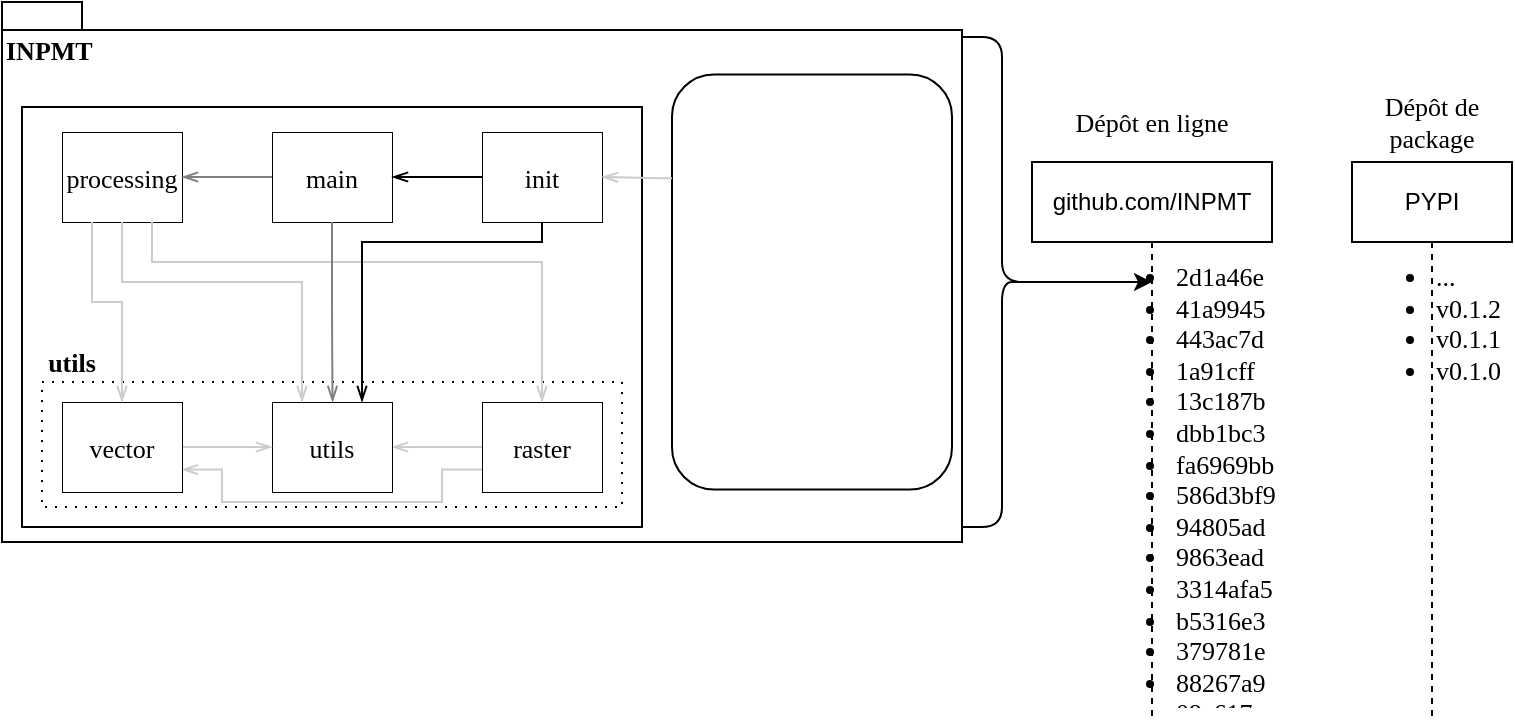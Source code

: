 <mxfile version="15.1.0" type="github">
  <diagram id="MnK0ORM86gz5xZihdEy-" name="Page-1">
    <mxGraphModel dx="1422" dy="790" grid="1" gridSize="10" guides="1" tooltips="1" connect="1" arrows="1" fold="1" page="1" pageScale="1" pageWidth="1169" pageHeight="827" math="0" shadow="0">
      <root>
        <mxCell id="0" />
        <mxCell id="1" parent="0" />
        <mxCell id="LlRQoz635zSCLX_kE1pg-1" value="github.com/INPMT" style="shape=umlLifeline;perimeter=lifelinePerimeter;whiteSpace=wrap;html=1;container=1;collapsible=0;recursiveResize=0;outlineConnect=0;" parent="1" vertex="1">
          <mxGeometry x="705" y="300" width="120" height="280" as="geometry" />
        </mxCell>
        <mxCell id="LlRQoz635zSCLX_kE1pg-2" value="&lt;ul style=&quot;font-size: 13px;&quot;&gt;&lt;li style=&quot;font-size: 13px;&quot;&gt;2d1a46e&lt;/li&gt;&lt;li style=&quot;font-size: 13px;&quot;&gt;41a9945&lt;/li&gt;&lt;li style=&quot;font-size: 13px;&quot;&gt;443ac7d&lt;/li&gt;&lt;li style=&quot;font-size: 13px;&quot;&gt;1a91cff&lt;/li&gt;&lt;li style=&quot;font-size: 13px;&quot;&gt;13c187b&lt;/li&gt;&lt;li style=&quot;font-size: 13px;&quot;&gt;dbb1bc3&lt;/li&gt;&lt;li style=&quot;font-size: 13px;&quot;&gt;fa6969bb&lt;/li&gt;&lt;li style=&quot;font-size: 13px;&quot;&gt;586d3bf9&lt;/li&gt;&lt;li style=&quot;font-size: 13px;&quot;&gt;94805ad&lt;/li&gt;&lt;li style=&quot;font-size: 13px;&quot;&gt;9863ead&lt;/li&gt;&lt;li style=&quot;font-size: 13px;&quot;&gt;3314afa5&lt;/li&gt;&lt;li style=&quot;font-size: 13px;&quot;&gt;b5316e3&lt;/li&gt;&lt;li style=&quot;font-size: 13px;&quot;&gt;379781e&lt;/li&gt;&lt;li style=&quot;font-size: 13px;&quot;&gt;88267a9&lt;/li&gt;&lt;li style=&quot;font-size: 13px;&quot;&gt;09c617c&lt;br style=&quot;font-size: 13px;&quot;&gt;&lt;/li&gt;&lt;/ul&gt;" style="text;strokeColor=none;fillColor=none;html=1;whiteSpace=wrap;verticalAlign=top;overflow=hidden;align=left;horizontal=1;fontSize=13;fontStyle=0;fontFamily=Garamond;connectable=0;" parent="1" vertex="1">
          <mxGeometry x="735" y="330" width="120" height="240" as="geometry" />
        </mxCell>
        <mxCell id="LlRQoz635zSCLX_kE1pg-4" value="INPMT" style="shape=folder;fontStyle=1;spacingTop=10;tabWidth=40;tabHeight=14;tabPosition=left;html=1;fontFamily=Garamond;fontSize=13;align=left;verticalAlign=top;" parent="1" vertex="1">
          <mxGeometry x="190" y="220" width="480" height="270" as="geometry" />
        </mxCell>
        <mxCell id="_idz-lx5FoL1csfphhJT-2" value="Dépôt en ligne" style="text;html=1;strokeColor=none;fillColor=none;align=center;verticalAlign=middle;whiteSpace=wrap;rounded=0;labelBackgroundColor=none;fontFamily=Garamond;fontSize=13;" parent="1" vertex="1">
          <mxGeometry x="705" y="260" width="120" height="40" as="geometry" />
        </mxCell>
        <mxCell id="_idz-lx5FoL1csfphhJT-3" value="" style="rounded=1;whiteSpace=wrap;html=1;labelBackgroundColor=none;fontFamily=Garamond;fontSize=13;align=left;verticalAlign=top;" parent="1" vertex="1">
          <mxGeometry x="525" y="256.25" width="140" height="207.5" as="geometry" />
        </mxCell>
        <mxCell id="_idz-lx5FoL1csfphhJT-4" value="" style="rounded=0;whiteSpace=wrap;html=1;labelBackgroundColor=none;fontFamily=Garamond;fontSize=13;align=left;verticalAlign=top;strokeWidth=1;" parent="1" vertex="1">
          <mxGeometry x="200" y="272.5" width="310" height="210" as="geometry" />
        </mxCell>
        <mxCell id="_idz-lx5FoL1csfphhJT-11" value="processing" style="rounded=0;whiteSpace=wrap;html=1;labelBackgroundColor=none;fontFamily=Garamond;fontSize=13;align=center;verticalAlign=middle;strokeWidth=0.5;" parent="1" vertex="1">
          <mxGeometry x="220" y="285" width="60" height="45" as="geometry" />
        </mxCell>
        <mxCell id="_idz-lx5FoL1csfphhJT-39" style="edgeStyle=orthogonalEdgeStyle;rounded=1;orthogonalLoop=1;jettySize=auto;html=1;exitX=0;exitY=0.5;exitDx=0;exitDy=0;entryX=1;entryY=0.5;entryDx=0;entryDy=0;fontFamily=Garamond;fontSize=13;endArrow=openThin;endFill=0;strokeColor=#808080;" parent="1" source="_idz-lx5FoL1csfphhJT-12" target="_idz-lx5FoL1csfphhJT-11" edge="1">
          <mxGeometry relative="1" as="geometry" />
        </mxCell>
        <mxCell id="_idz-lx5FoL1csfphhJT-12" value="main" style="rounded=0;whiteSpace=wrap;html=1;labelBackgroundColor=none;fontFamily=Garamond;fontSize=13;align=center;verticalAlign=middle;strokeWidth=0.5;" parent="1" vertex="1">
          <mxGeometry x="325" y="285" width="60" height="45" as="geometry" />
        </mxCell>
        <mxCell id="_idz-lx5FoL1csfphhJT-26" style="edgeStyle=orthogonalEdgeStyle;rounded=1;orthogonalLoop=1;jettySize=auto;html=1;exitX=0;exitY=0.5;exitDx=0;exitDy=0;entryX=1;entryY=0.5;entryDx=0;entryDy=0;fontFamily=Garamond;fontSize=13;endArrow=openThin;endFill=0;" parent="1" source="_idz-lx5FoL1csfphhJT-13" target="_idz-lx5FoL1csfphhJT-12" edge="1">
          <mxGeometry relative="1" as="geometry" />
        </mxCell>
        <mxCell id="_idz-lx5FoL1csfphhJT-13" value="init" style="rounded=0;whiteSpace=wrap;html=1;labelBackgroundColor=none;fontFamily=Garamond;fontSize=13;align=center;verticalAlign=middle;strokeWidth=0.5;" parent="1" vertex="1">
          <mxGeometry x="430" y="285" width="60" height="45" as="geometry" />
        </mxCell>
        <mxCell id="_idz-lx5FoL1csfphhJT-20" style="edgeStyle=orthogonalEdgeStyle;rounded=0;orthogonalLoop=1;jettySize=auto;html=1;exitX=0.1;exitY=0.5;exitDx=0;exitDy=0;exitPerimeter=0;fontFamily=Garamond;fontSize=13;" parent="1" source="_idz-lx5FoL1csfphhJT-19" edge="1">
          <mxGeometry relative="1" as="geometry">
            <mxPoint x="765" y="360" as="targetPoint" />
            <Array as="points">
              <mxPoint x="716" y="360" />
            </Array>
          </mxGeometry>
        </mxCell>
        <mxCell id="_idz-lx5FoL1csfphhJT-19" value="" style="shape=curlyBracket;whiteSpace=wrap;html=1;rounded=1;flipH=1;labelBackgroundColor=none;fontFamily=Garamond;fontSize=13;align=center;verticalAlign=middle;" parent="1" vertex="1">
          <mxGeometry x="670" y="237.5" width="40" height="245" as="geometry" />
        </mxCell>
        <mxCell id="_idz-lx5FoL1csfphhJT-21" value="" style="rounded=0;whiteSpace=wrap;html=1;labelBackgroundColor=none;fontFamily=Garamond;fontSize=13;align=center;verticalAlign=middle;dashed=1;dashPattern=1 4;" parent="1" vertex="1">
          <mxGeometry x="210" y="410" width="290" height="62.5" as="geometry" />
        </mxCell>
        <mxCell id="_idz-lx5FoL1csfphhJT-43" style="edgeStyle=orthogonalEdgeStyle;rounded=0;orthogonalLoop=1;jettySize=auto;html=1;exitX=0;exitY=0.5;exitDx=0;exitDy=0;entryX=1;entryY=0.5;entryDx=0;entryDy=0;fontFamily=Garamond;fontSize=13;startArrow=none;startFill=0;endArrow=openThin;endFill=0;strokeColor=#CCCCCC;" parent="1" source="_idz-lx5FoL1csfphhJT-7" target="_idz-lx5FoL1csfphhJT-6" edge="1">
          <mxGeometry relative="1" as="geometry" />
        </mxCell>
        <mxCell id="BWBMxFKH88TfoQagAiQt-1" style="edgeStyle=orthogonalEdgeStyle;rounded=0;orthogonalLoop=1;jettySize=auto;html=1;exitX=0;exitY=0.75;exitDx=0;exitDy=0;entryX=1;entryY=0.75;entryDx=0;entryDy=0;fontFamily=Garamond;fontSize=13;startArrow=none;startFill=0;endArrow=openThin;endFill=0;strokeColor=#CCCCCC;" edge="1" parent="1" source="_idz-lx5FoL1csfphhJT-7" target="_idz-lx5FoL1csfphhJT-5">
          <mxGeometry relative="1" as="geometry">
            <Array as="points">
              <mxPoint x="410" y="454" />
              <mxPoint x="410" y="470" />
              <mxPoint x="300" y="470" />
              <mxPoint x="300" y="454" />
            </Array>
          </mxGeometry>
        </mxCell>
        <mxCell id="_idz-lx5FoL1csfphhJT-7" value="raster" style="rounded=0;whiteSpace=wrap;html=1;labelBackgroundColor=none;fontFamily=Garamond;fontSize=13;align=center;verticalAlign=middle;strokeWidth=0.5;" parent="1" vertex="1">
          <mxGeometry x="430" y="420" width="60" height="45" as="geometry" />
        </mxCell>
        <mxCell id="_idz-lx5FoL1csfphhJT-6" value="utils" style="rounded=0;whiteSpace=wrap;html=1;labelBackgroundColor=none;fontFamily=Garamond;fontSize=13;align=center;verticalAlign=middle;strokeWidth=0.5;" parent="1" vertex="1">
          <mxGeometry x="325" y="420" width="60" height="45" as="geometry" />
        </mxCell>
        <mxCell id="_idz-lx5FoL1csfphhJT-42" style="edgeStyle=orthogonalEdgeStyle;rounded=0;orthogonalLoop=1;jettySize=auto;html=1;exitX=1;exitY=0.5;exitDx=0;exitDy=0;entryX=0;entryY=0.5;entryDx=0;entryDy=0;fontFamily=Garamond;fontSize=13;endArrow=openThin;endFill=0;startArrow=none;startFill=0;strokeColor=#CCCCCC;" parent="1" source="_idz-lx5FoL1csfphhJT-5" target="_idz-lx5FoL1csfphhJT-6" edge="1">
          <mxGeometry relative="1" as="geometry" />
        </mxCell>
        <mxCell id="_idz-lx5FoL1csfphhJT-5" value="vector" style="rounded=0;whiteSpace=wrap;html=1;labelBackgroundColor=none;fontFamily=Garamond;fontSize=13;align=center;verticalAlign=middle;strokeWidth=0.5;" parent="1" vertex="1">
          <mxGeometry x="220" y="420" width="60" height="45" as="geometry" />
        </mxCell>
        <mxCell id="_idz-lx5FoL1csfphhJT-32" value="utils" style="text;html=1;strokeColor=none;fillColor=none;align=center;verticalAlign=middle;whiteSpace=wrap;rounded=0;labelBackgroundColor=none;fontFamily=Garamond;fontSize=13;fontStyle=1" parent="1" vertex="1">
          <mxGeometry x="210" y="390" width="30" height="20" as="geometry" />
        </mxCell>
        <mxCell id="_idz-lx5FoL1csfphhJT-34" style="edgeStyle=orthogonalEdgeStyle;rounded=0;orthogonalLoop=1;jettySize=auto;html=1;exitX=0.25;exitY=1;exitDx=0;exitDy=0;entryX=0.5;entryY=0;entryDx=0;entryDy=0;fontFamily=Garamond;fontSize=13;endArrow=openThin;endFill=0;strokeColor=#CCCCCC;" parent="1" source="_idz-lx5FoL1csfphhJT-11" target="_idz-lx5FoL1csfphhJT-5" edge="1">
          <mxGeometry relative="1" as="geometry">
            <Array as="points">
              <mxPoint x="235" y="370" />
              <mxPoint x="250" y="370" />
            </Array>
          </mxGeometry>
        </mxCell>
        <mxCell id="_idz-lx5FoL1csfphhJT-36" style="edgeStyle=orthogonalEdgeStyle;rounded=0;orthogonalLoop=1;jettySize=auto;html=1;exitX=0.5;exitY=1;exitDx=0;exitDy=0;entryX=0.25;entryY=0;entryDx=0;entryDy=0;fontFamily=Garamond;fontSize=13;endArrow=openThin;endFill=0;strokeColor=#CCCCCC;" parent="1" source="_idz-lx5FoL1csfphhJT-11" target="_idz-lx5FoL1csfphhJT-6" edge="1">
          <mxGeometry relative="1" as="geometry">
            <Array as="points">
              <mxPoint x="250" y="360" />
              <mxPoint x="340" y="360" />
            </Array>
          </mxGeometry>
        </mxCell>
        <mxCell id="_idz-lx5FoL1csfphhJT-41" style="edgeStyle=orthogonalEdgeStyle;rounded=0;orthogonalLoop=1;jettySize=auto;html=1;exitX=0.75;exitY=1;exitDx=0;exitDy=0;entryX=0.5;entryY=0;entryDx=0;entryDy=0;fontFamily=Garamond;fontSize=13;endArrow=openThin;endFill=0;strokeColor=#CCCCCC;" parent="1" source="_idz-lx5FoL1csfphhJT-11" target="_idz-lx5FoL1csfphhJT-7" edge="1">
          <mxGeometry relative="1" as="geometry">
            <Array as="points">
              <mxPoint x="265" y="350" />
              <mxPoint x="460" y="350" />
            </Array>
          </mxGeometry>
        </mxCell>
        <mxCell id="_idz-lx5FoL1csfphhJT-40" style="edgeStyle=orthogonalEdgeStyle;rounded=0;orthogonalLoop=1;jettySize=auto;html=1;exitX=0.5;exitY=1;exitDx=0;exitDy=0;entryX=0.75;entryY=0;entryDx=0;entryDy=0;fontFamily=Garamond;fontSize=13;endArrow=openThin;endFill=0;strokeColor=#000000;" parent="1" source="_idz-lx5FoL1csfphhJT-13" target="_idz-lx5FoL1csfphhJT-6" edge="1">
          <mxGeometry relative="1" as="geometry">
            <Array as="points">
              <mxPoint x="460" y="340" />
              <mxPoint x="370" y="340" />
            </Array>
          </mxGeometry>
        </mxCell>
        <mxCell id="_idz-lx5FoL1csfphhJT-38" style="edgeStyle=orthogonalEdgeStyle;rounded=1;orthogonalLoop=1;jettySize=auto;html=1;exitX=0.5;exitY=1;exitDx=0;exitDy=0;fontFamily=Garamond;fontSize=13;endArrow=openThin;endFill=0;strokeColor=#808080;" parent="1" source="_idz-lx5FoL1csfphhJT-12" edge="1">
          <mxGeometry relative="1" as="geometry">
            <mxPoint x="355.286" y="420" as="targetPoint" />
            <Array as="points">
              <mxPoint x="355" y="380" />
              <mxPoint x="355" y="380" />
            </Array>
          </mxGeometry>
        </mxCell>
        <mxCell id="BWBMxFKH88TfoQagAiQt-2" value="PYPI" style="shape=umlLifeline;perimeter=lifelinePerimeter;whiteSpace=wrap;html=1;container=1;collapsible=0;recursiveResize=0;outlineConnect=0;" vertex="1" parent="1">
          <mxGeometry x="865" y="300" width="80" height="280" as="geometry" />
        </mxCell>
        <mxCell id="BWBMxFKH88TfoQagAiQt-3" value="&lt;ul style=&quot;font-size: 13px&quot;&gt;&lt;li style=&quot;font-size: 13px&quot;&gt;...&lt;br&gt;&lt;/li&gt;&lt;li style=&quot;font-size: 13px&quot;&gt;v0.1.2&lt;br&gt;&lt;/li&gt;&lt;li style=&quot;font-size: 13px&quot;&gt;v0.1.1&lt;br&gt;&lt;/li&gt;&lt;li style=&quot;font-size: 13px&quot;&gt;v0.1.0&lt;br&gt;&lt;/li&gt;&lt;/ul&gt;" style="text;strokeColor=none;fillColor=none;html=1;whiteSpace=wrap;verticalAlign=top;overflow=hidden;align=left;horizontal=1;fontSize=13;fontStyle=0;fontFamily=Garamond;connectable=0;" vertex="1" parent="1">
          <mxGeometry x="865" y="330" width="80" height="240" as="geometry" />
        </mxCell>
        <mxCell id="BWBMxFKH88TfoQagAiQt-4" value="Dépôt de package" style="text;html=1;strokeColor=none;fillColor=none;align=center;verticalAlign=middle;whiteSpace=wrap;rounded=0;labelBackgroundColor=none;fontFamily=Garamond;fontSize=13;" vertex="1" parent="1">
          <mxGeometry x="865" y="260" width="80" height="40" as="geometry" />
        </mxCell>
        <mxCell id="BWBMxFKH88TfoQagAiQt-5" style="edgeStyle=orthogonalEdgeStyle;rounded=0;orthogonalLoop=1;jettySize=auto;html=1;exitX=0;exitY=0.25;exitDx=0;exitDy=0;entryX=1;entryY=0.5;entryDx=0;entryDy=0;fontFamily=Garamond;fontSize=13;startArrow=none;startFill=0;endArrow=openThin;endFill=0;strokeColor=#CCCCCC;" edge="1" parent="1" source="_idz-lx5FoL1csfphhJT-3" target="_idz-lx5FoL1csfphhJT-13">
          <mxGeometry relative="1" as="geometry">
            <Array as="points">
              <mxPoint x="520" y="308" />
            </Array>
          </mxGeometry>
        </mxCell>
      </root>
    </mxGraphModel>
  </diagram>
</mxfile>
